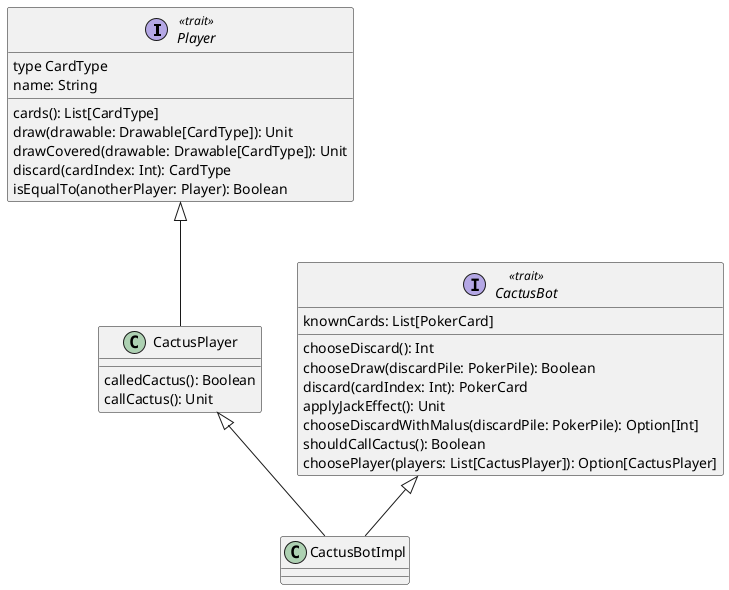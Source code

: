 @startuml

interface Player <<trait>> {
  type CardType
  name: String
  cards(): List[CardType]
  draw(drawable: Drawable[CardType]): Unit
  drawCovered(drawable: Drawable[CardType]): Unit
  discard(cardIndex: Int): CardType
  isEqualTo(anotherPlayer: Player): Boolean
}

class CactusPlayer {
  calledCactus(): Boolean
  callCactus(): Unit
}

interface CactusBot <<trait>> {
  knownCards: List[PokerCard]
  chooseDiscard(): Int
  chooseDraw(discardPile: PokerPile): Boolean
  discard(cardIndex: Int): PokerCard
  applyJackEffect(): Unit
  chooseDiscardWithMalus(discardPile: PokerPile): Option[Int]
  shouldCallCactus(): Boolean
  choosePlayer(players: List[CactusPlayer]): Option[CactusPlayer]
}

class CactusBotImpl {
  
}

CactusBot <|-- CactusBotImpl
CactusPlayer <|-- CactusBotImpl
Player <|-- CactusPlayer

@enduml

